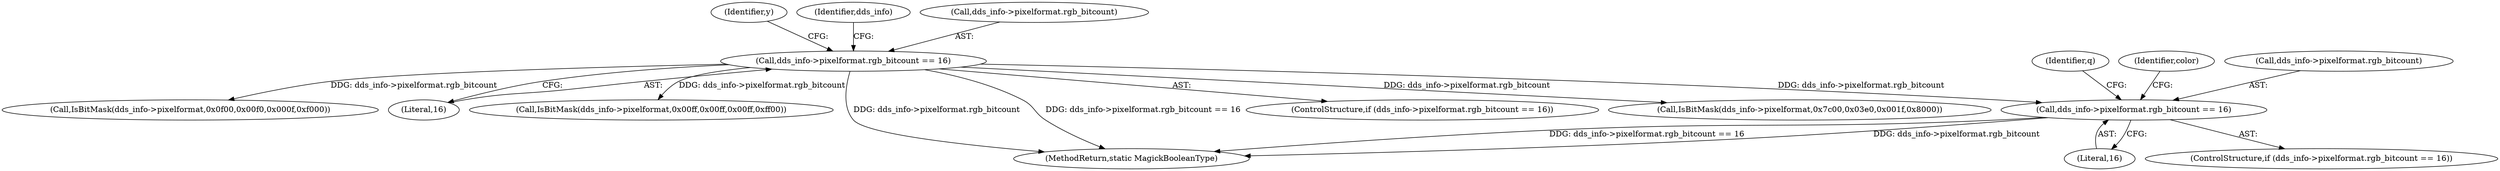 digraph "0_ImageMagick_d7325bac173492b358417a0ad49fabad44447d52_4@pointer" {
"1000221" [label="(Call,dds_info->pixelformat.rgb_bitcount == 16)"];
"1000114" [label="(Call,dds_info->pixelformat.rgb_bitcount == 16)"];
"1000424" [label="(MethodReturn,static MagickBooleanType)"];
"1000381" [label="(Identifier,q)"];
"1000175" [label="(Identifier,y)"];
"1000230" [label="(Identifier,color)"];
"1000221" [label="(Call,dds_info->pixelformat.rgb_bitcount == 16)"];
"1000114" [label="(Call,dds_info->pixelformat.rgb_bitcount == 16)"];
"1000220" [label="(ControlStructure,if (dds_info->pixelformat.rgb_bitcount == 16))"];
"1000113" [label="(ControlStructure,if (dds_info->pixelformat.rgb_bitcount == 16))"];
"1000125" [label="(Identifier,dds_info)"];
"1000115" [label="(Call,dds_info->pixelformat.rgb_bitcount)"];
"1000123" [label="(Call,IsBitMask(dds_info->pixelformat,0x7c00,0x03e0,0x001f,0x8000))"];
"1000227" [label="(Literal,16)"];
"1000155" [label="(Call,IsBitMask(dds_info->pixelformat,0x0f00,0x00f0,0x000f,0xf000))"];
"1000120" [label="(Literal,16)"];
"1000222" [label="(Call,dds_info->pixelformat.rgb_bitcount)"];
"1000136" [label="(Call,IsBitMask(dds_info->pixelformat,0x00ff,0x00ff,0x00ff,0xff00))"];
"1000221" -> "1000220"  [label="AST: "];
"1000221" -> "1000227"  [label="CFG: "];
"1000222" -> "1000221"  [label="AST: "];
"1000227" -> "1000221"  [label="AST: "];
"1000230" -> "1000221"  [label="CFG: "];
"1000381" -> "1000221"  [label="CFG: "];
"1000221" -> "1000424"  [label="DDG: dds_info->pixelformat.rgb_bitcount == 16"];
"1000221" -> "1000424"  [label="DDG: dds_info->pixelformat.rgb_bitcount"];
"1000114" -> "1000221"  [label="DDG: dds_info->pixelformat.rgb_bitcount"];
"1000114" -> "1000113"  [label="AST: "];
"1000114" -> "1000120"  [label="CFG: "];
"1000115" -> "1000114"  [label="AST: "];
"1000120" -> "1000114"  [label="AST: "];
"1000125" -> "1000114"  [label="CFG: "];
"1000175" -> "1000114"  [label="CFG: "];
"1000114" -> "1000424"  [label="DDG: dds_info->pixelformat.rgb_bitcount == 16"];
"1000114" -> "1000424"  [label="DDG: dds_info->pixelformat.rgb_bitcount"];
"1000114" -> "1000123"  [label="DDG: dds_info->pixelformat.rgb_bitcount"];
"1000114" -> "1000136"  [label="DDG: dds_info->pixelformat.rgb_bitcount"];
"1000114" -> "1000155"  [label="DDG: dds_info->pixelformat.rgb_bitcount"];
}
